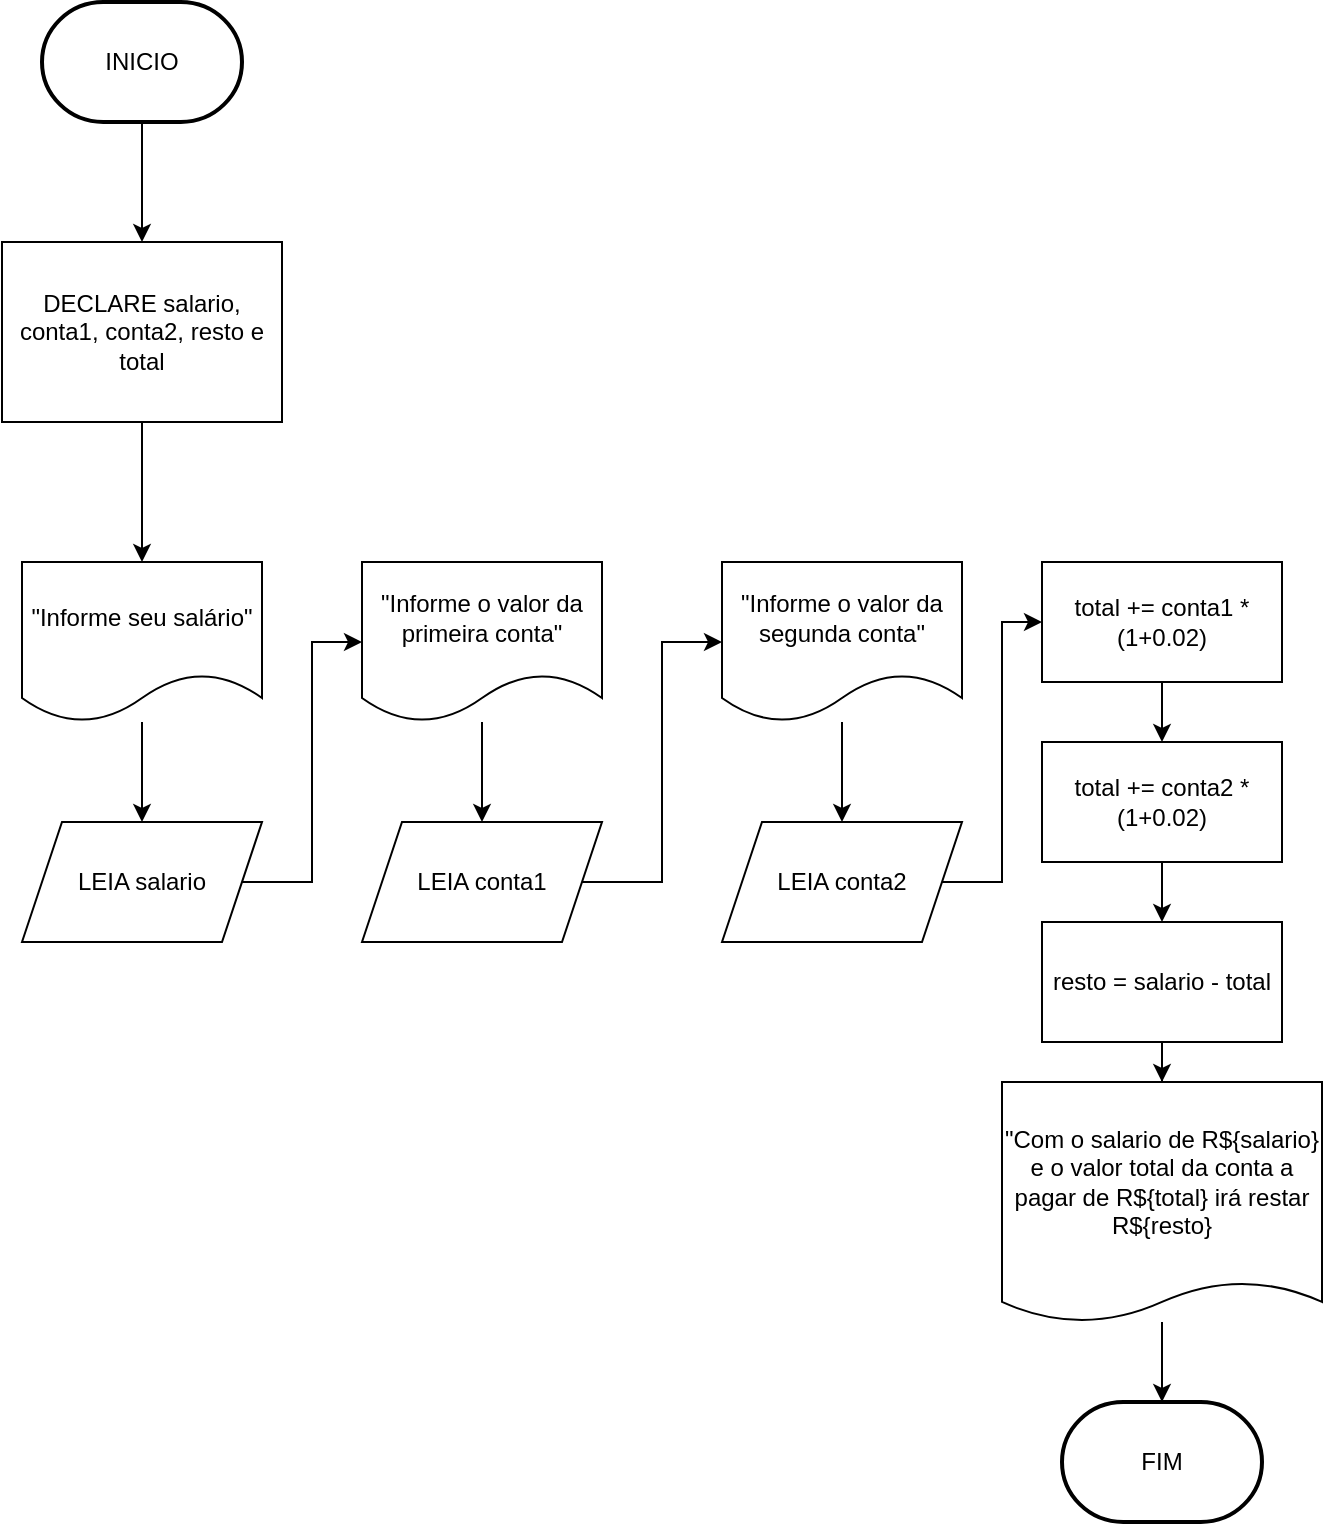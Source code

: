 <mxfile version="21.7.2" type="device">
  <diagram name="Page-1" id="dfpdE_gOu56ajNJ87Oah">
    <mxGraphModel dx="1908" dy="1204" grid="1" gridSize="10" guides="1" tooltips="1" connect="1" arrows="1" fold="1" page="1" pageScale="1" pageWidth="850" pageHeight="1100" math="0" shadow="0">
      <root>
        <mxCell id="0" />
        <mxCell id="1" parent="0" />
        <mxCell id="HwOvTlzHdmXnA-voCeij-1" value="FIM" style="strokeWidth=2;html=1;shape=mxgraph.flowchart.terminator;whiteSpace=wrap;" vertex="1" parent="1">
          <mxGeometry x="550" y="760" width="100" height="60" as="geometry" />
        </mxCell>
        <mxCell id="HwOvTlzHdmXnA-voCeij-5" value="" style="edgeStyle=orthogonalEdgeStyle;rounded=0;orthogonalLoop=1;jettySize=auto;html=1;" edge="1" parent="1" source="HwOvTlzHdmXnA-voCeij-2" target="HwOvTlzHdmXnA-voCeij-4">
          <mxGeometry relative="1" as="geometry" />
        </mxCell>
        <mxCell id="HwOvTlzHdmXnA-voCeij-2" value="INICIO" style="strokeWidth=2;html=1;shape=mxgraph.flowchart.terminator;whiteSpace=wrap;" vertex="1" parent="1">
          <mxGeometry x="40" y="60" width="100" height="60" as="geometry" />
        </mxCell>
        <mxCell id="HwOvTlzHdmXnA-voCeij-15" value="" style="edgeStyle=orthogonalEdgeStyle;rounded=0;orthogonalLoop=1;jettySize=auto;html=1;" edge="1" parent="1" source="HwOvTlzHdmXnA-voCeij-4" target="HwOvTlzHdmXnA-voCeij-6">
          <mxGeometry relative="1" as="geometry" />
        </mxCell>
        <mxCell id="HwOvTlzHdmXnA-voCeij-4" value="DECLARE salario, conta1, conta2, resto e total" style="rounded=0;whiteSpace=wrap;html=1;" vertex="1" parent="1">
          <mxGeometry x="20" y="180" width="140" height="90" as="geometry" />
        </mxCell>
        <mxCell id="HwOvTlzHdmXnA-voCeij-14" value="" style="edgeStyle=orthogonalEdgeStyle;rounded=0;orthogonalLoop=1;jettySize=auto;html=1;" edge="1" parent="1" source="HwOvTlzHdmXnA-voCeij-6" target="HwOvTlzHdmXnA-voCeij-9">
          <mxGeometry relative="1" as="geometry" />
        </mxCell>
        <mxCell id="HwOvTlzHdmXnA-voCeij-6" value="&quot;Informe seu salário&quot;" style="shape=document;whiteSpace=wrap;html=1;boundedLbl=1;" vertex="1" parent="1">
          <mxGeometry x="30" y="340" width="120" height="80" as="geometry" />
        </mxCell>
        <mxCell id="HwOvTlzHdmXnA-voCeij-16" value="" style="edgeStyle=orthogonalEdgeStyle;rounded=0;orthogonalLoop=1;jettySize=auto;html=1;" edge="1" parent="1" source="HwOvTlzHdmXnA-voCeij-7" target="HwOvTlzHdmXnA-voCeij-10">
          <mxGeometry relative="1" as="geometry" />
        </mxCell>
        <mxCell id="HwOvTlzHdmXnA-voCeij-7" value="&quot;Informe o valor da primeira conta&quot;" style="shape=document;whiteSpace=wrap;html=1;boundedLbl=1;" vertex="1" parent="1">
          <mxGeometry x="200" y="340" width="120" height="80" as="geometry" />
        </mxCell>
        <mxCell id="HwOvTlzHdmXnA-voCeij-17" value="" style="edgeStyle=orthogonalEdgeStyle;rounded=0;orthogonalLoop=1;jettySize=auto;html=1;" edge="1" parent="1" source="HwOvTlzHdmXnA-voCeij-8" target="HwOvTlzHdmXnA-voCeij-11">
          <mxGeometry relative="1" as="geometry" />
        </mxCell>
        <mxCell id="HwOvTlzHdmXnA-voCeij-8" value="&quot;Informe o valor da segunda conta&quot;" style="shape=document;whiteSpace=wrap;html=1;boundedLbl=1;" vertex="1" parent="1">
          <mxGeometry x="380" y="340" width="120" height="80" as="geometry" />
        </mxCell>
        <mxCell id="HwOvTlzHdmXnA-voCeij-12" style="edgeStyle=orthogonalEdgeStyle;rounded=0;orthogonalLoop=1;jettySize=auto;html=1;entryX=0;entryY=0.5;entryDx=0;entryDy=0;" edge="1" parent="1" source="HwOvTlzHdmXnA-voCeij-9" target="HwOvTlzHdmXnA-voCeij-7">
          <mxGeometry relative="1" as="geometry" />
        </mxCell>
        <mxCell id="HwOvTlzHdmXnA-voCeij-9" value="LEIA salario" style="shape=parallelogram;perimeter=parallelogramPerimeter;whiteSpace=wrap;html=1;fixedSize=1;" vertex="1" parent="1">
          <mxGeometry x="30" y="470" width="120" height="60" as="geometry" />
        </mxCell>
        <mxCell id="HwOvTlzHdmXnA-voCeij-13" style="edgeStyle=orthogonalEdgeStyle;rounded=0;orthogonalLoop=1;jettySize=auto;html=1;entryX=0;entryY=0.5;entryDx=0;entryDy=0;" edge="1" parent="1" source="HwOvTlzHdmXnA-voCeij-10" target="HwOvTlzHdmXnA-voCeij-8">
          <mxGeometry relative="1" as="geometry" />
        </mxCell>
        <mxCell id="HwOvTlzHdmXnA-voCeij-10" value="LEIA conta1" style="shape=parallelogram;perimeter=parallelogramPerimeter;whiteSpace=wrap;html=1;fixedSize=1;" vertex="1" parent="1">
          <mxGeometry x="200" y="470" width="120" height="60" as="geometry" />
        </mxCell>
        <mxCell id="HwOvTlzHdmXnA-voCeij-19" style="edgeStyle=orthogonalEdgeStyle;rounded=0;orthogonalLoop=1;jettySize=auto;html=1;entryX=0;entryY=0.5;entryDx=0;entryDy=0;" edge="1" parent="1" source="HwOvTlzHdmXnA-voCeij-11" target="HwOvTlzHdmXnA-voCeij-18">
          <mxGeometry relative="1" as="geometry" />
        </mxCell>
        <mxCell id="HwOvTlzHdmXnA-voCeij-11" value="LEIA conta2" style="shape=parallelogram;perimeter=parallelogramPerimeter;whiteSpace=wrap;html=1;fixedSize=1;" vertex="1" parent="1">
          <mxGeometry x="380" y="470" width="120" height="60" as="geometry" />
        </mxCell>
        <mxCell id="HwOvTlzHdmXnA-voCeij-23" value="" style="edgeStyle=orthogonalEdgeStyle;rounded=0;orthogonalLoop=1;jettySize=auto;html=1;" edge="1" parent="1" source="HwOvTlzHdmXnA-voCeij-18" target="HwOvTlzHdmXnA-voCeij-20">
          <mxGeometry relative="1" as="geometry" />
        </mxCell>
        <mxCell id="HwOvTlzHdmXnA-voCeij-18" value="total += conta1 * (1+0.02)" style="rounded=0;whiteSpace=wrap;html=1;" vertex="1" parent="1">
          <mxGeometry x="540" y="340" width="120" height="60" as="geometry" />
        </mxCell>
        <mxCell id="HwOvTlzHdmXnA-voCeij-25" value="" style="edgeStyle=orthogonalEdgeStyle;rounded=0;orthogonalLoop=1;jettySize=auto;html=1;" edge="1" parent="1" source="HwOvTlzHdmXnA-voCeij-20" target="HwOvTlzHdmXnA-voCeij-24">
          <mxGeometry relative="1" as="geometry" />
        </mxCell>
        <mxCell id="HwOvTlzHdmXnA-voCeij-20" value="total += conta2 * (1+0.02)" style="rounded=0;whiteSpace=wrap;html=1;" vertex="1" parent="1">
          <mxGeometry x="540" y="430" width="120" height="60" as="geometry" />
        </mxCell>
        <mxCell id="HwOvTlzHdmXnA-voCeij-27" value="" style="edgeStyle=orthogonalEdgeStyle;rounded=0;orthogonalLoop=1;jettySize=auto;html=1;" edge="1" parent="1" source="HwOvTlzHdmXnA-voCeij-24" target="HwOvTlzHdmXnA-voCeij-26">
          <mxGeometry relative="1" as="geometry" />
        </mxCell>
        <mxCell id="HwOvTlzHdmXnA-voCeij-24" value="resto = salario - total" style="rounded=0;whiteSpace=wrap;html=1;" vertex="1" parent="1">
          <mxGeometry x="540" y="520" width="120" height="60" as="geometry" />
        </mxCell>
        <mxCell id="HwOvTlzHdmXnA-voCeij-28" value="" style="edgeStyle=orthogonalEdgeStyle;rounded=0;orthogonalLoop=1;jettySize=auto;html=1;" edge="1" parent="1" source="HwOvTlzHdmXnA-voCeij-26" target="HwOvTlzHdmXnA-voCeij-1">
          <mxGeometry relative="1" as="geometry" />
        </mxCell>
        <mxCell id="HwOvTlzHdmXnA-voCeij-26" value="&quot;Com o salario de R${salario} e o valor total da conta a pagar de R${total} irá restar R${resto}" style="shape=document;whiteSpace=wrap;html=1;boundedLbl=1;size=0.167;" vertex="1" parent="1">
          <mxGeometry x="520" y="600" width="160" height="120" as="geometry" />
        </mxCell>
      </root>
    </mxGraphModel>
  </diagram>
</mxfile>
